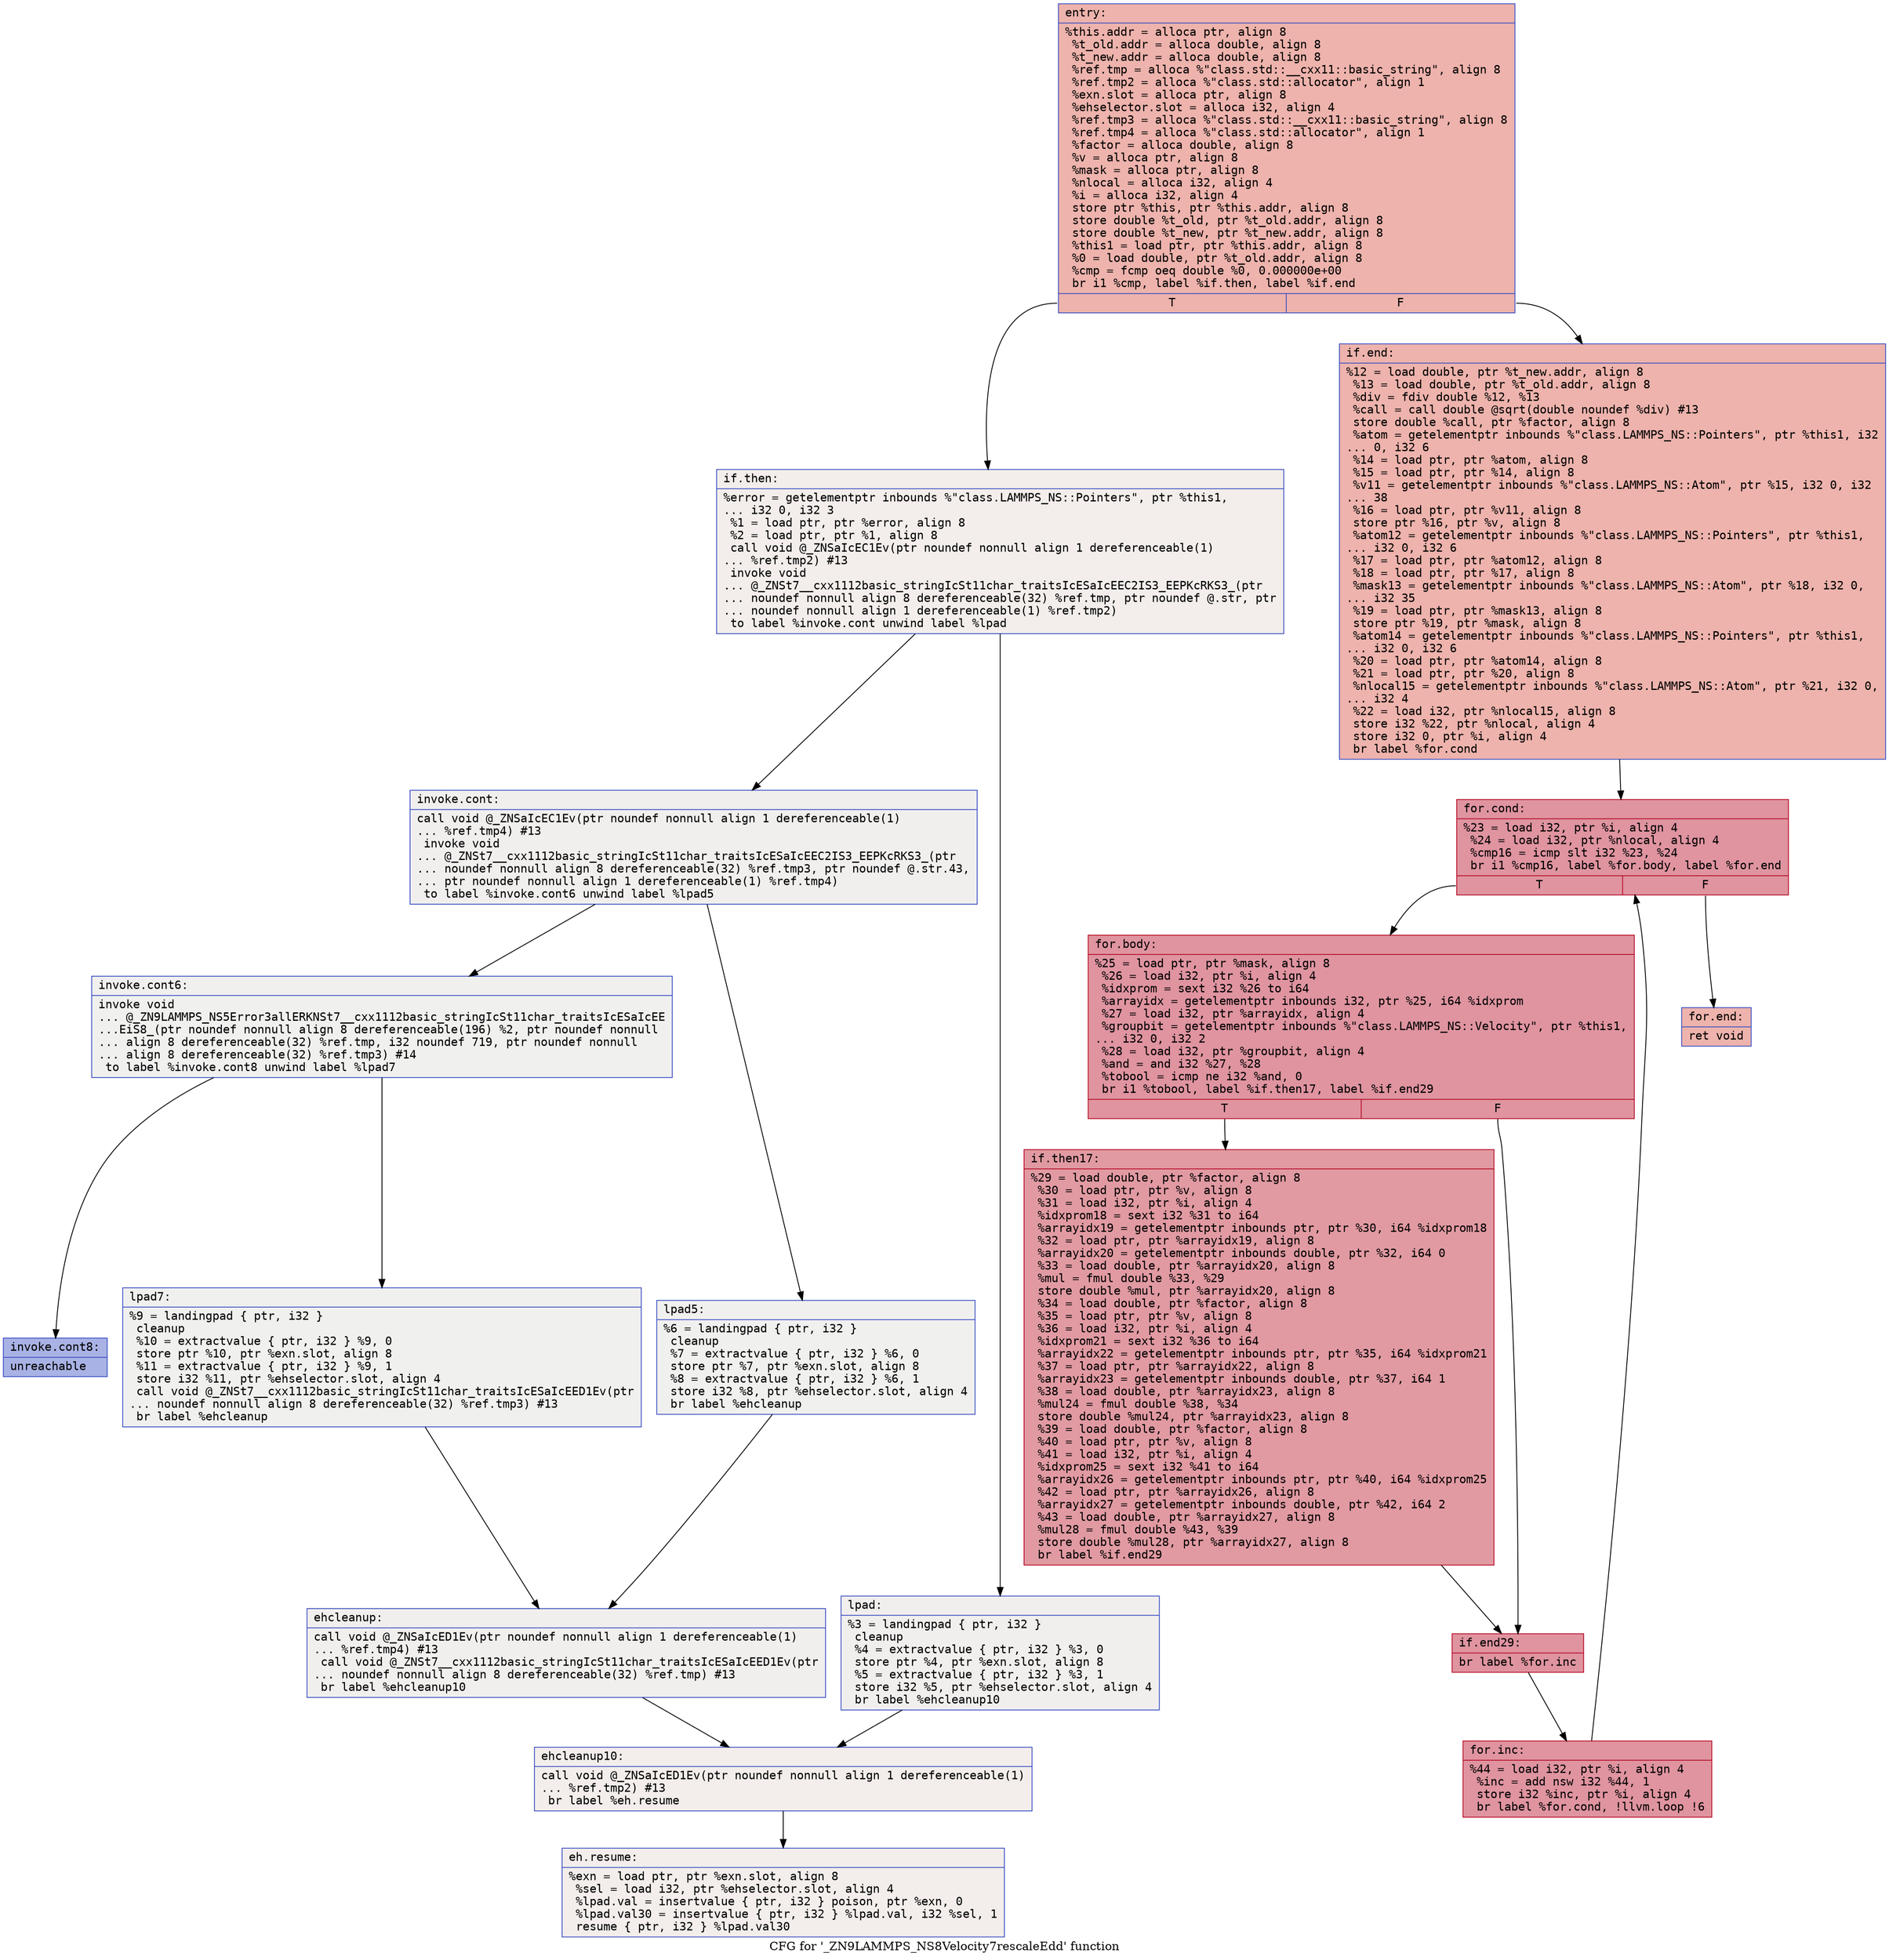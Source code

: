 digraph "CFG for '_ZN9LAMMPS_NS8Velocity7rescaleEdd' function" {
	label="CFG for '_ZN9LAMMPS_NS8Velocity7rescaleEdd' function";

	Node0x5592d94d1df0 [shape=record,color="#3d50c3ff", style=filled, fillcolor="#d6524470" fontname="Courier",label="{entry:\l|  %this.addr = alloca ptr, align 8\l  %t_old.addr = alloca double, align 8\l  %t_new.addr = alloca double, align 8\l  %ref.tmp = alloca %\"class.std::__cxx11::basic_string\", align 8\l  %ref.tmp2 = alloca %\"class.std::allocator\", align 1\l  %exn.slot = alloca ptr, align 8\l  %ehselector.slot = alloca i32, align 4\l  %ref.tmp3 = alloca %\"class.std::__cxx11::basic_string\", align 8\l  %ref.tmp4 = alloca %\"class.std::allocator\", align 1\l  %factor = alloca double, align 8\l  %v = alloca ptr, align 8\l  %mask = alloca ptr, align 8\l  %nlocal = alloca i32, align 4\l  %i = alloca i32, align 4\l  store ptr %this, ptr %this.addr, align 8\l  store double %t_old, ptr %t_old.addr, align 8\l  store double %t_new, ptr %t_new.addr, align 8\l  %this1 = load ptr, ptr %this.addr, align 8\l  %0 = load double, ptr %t_old.addr, align 8\l  %cmp = fcmp oeq double %0, 0.000000e+00\l  br i1 %cmp, label %if.then, label %if.end\l|{<s0>T|<s1>F}}"];
	Node0x5592d94d1df0:s0 -> Node0x5592d956e510[tooltip="entry -> if.then\nProbability 0.00%" ];
	Node0x5592d94d1df0:s1 -> Node0x5592d956e580[tooltip="entry -> if.end\nProbability 100.00%" ];
	Node0x5592d956e510 [shape=record,color="#3d50c3ff", style=filled, fillcolor="#e5d8d170" fontname="Courier",label="{if.then:\l|  %error = getelementptr inbounds %\"class.LAMMPS_NS::Pointers\", ptr %this1,\l... i32 0, i32 3\l  %1 = load ptr, ptr %error, align 8\l  %2 = load ptr, ptr %1, align 8\l  call void @_ZNSaIcEC1Ev(ptr noundef nonnull align 1 dereferenceable(1)\l... %ref.tmp2) #13\l  invoke void\l... @_ZNSt7__cxx1112basic_stringIcSt11char_traitsIcESaIcEEC2IS3_EEPKcRKS3_(ptr\l... noundef nonnull align 8 dereferenceable(32) %ref.tmp, ptr noundef @.str, ptr\l... noundef nonnull align 1 dereferenceable(1) %ref.tmp2)\l          to label %invoke.cont unwind label %lpad\l}"];
	Node0x5592d956e510 -> Node0x5592d956ea00[tooltip="if.then -> invoke.cont\nProbability 50.00%" ];
	Node0x5592d956e510 -> Node0x5592d956ea80[tooltip="if.then -> lpad\nProbability 50.00%" ];
	Node0x5592d956ea00 [shape=record,color="#3d50c3ff", style=filled, fillcolor="#e0dbd870" fontname="Courier",label="{invoke.cont:\l|  call void @_ZNSaIcEC1Ev(ptr noundef nonnull align 1 dereferenceable(1)\l... %ref.tmp4) #13\l  invoke void\l... @_ZNSt7__cxx1112basic_stringIcSt11char_traitsIcESaIcEEC2IS3_EEPKcRKS3_(ptr\l... noundef nonnull align 8 dereferenceable(32) %ref.tmp3, ptr noundef @.str.43,\l... ptr noundef nonnull align 1 dereferenceable(1) %ref.tmp4)\l          to label %invoke.cont6 unwind label %lpad5\l}"];
	Node0x5592d956ea00 -> Node0x5592d956ef60[tooltip="invoke.cont -> invoke.cont6\nProbability 50.00%" ];
	Node0x5592d956ea00 -> Node0x5592d956efb0[tooltip="invoke.cont -> lpad5\nProbability 50.00%" ];
	Node0x5592d956ef60 [shape=record,color="#3d50c3ff", style=filled, fillcolor="#dedcdb70" fontname="Courier",label="{invoke.cont6:\l|  invoke void\l... @_ZN9LAMMPS_NS5Error3allERKNSt7__cxx1112basic_stringIcSt11char_traitsIcESaIcEE\l...EiS8_(ptr noundef nonnull align 8 dereferenceable(196) %2, ptr noundef nonnull\l... align 8 dereferenceable(32) %ref.tmp, i32 noundef 719, ptr noundef nonnull\l... align 8 dereferenceable(32) %ref.tmp3) #14\l          to label %invoke.cont8 unwind label %lpad7\l}"];
	Node0x5592d956ef60 -> Node0x5592d956ef10[tooltip="invoke.cont6 -> invoke.cont8\nProbability 0.00%" ];
	Node0x5592d956ef60 -> Node0x5592d956f230[tooltip="invoke.cont6 -> lpad7\nProbability 100.00%" ];
	Node0x5592d956ef10 [shape=record,color="#3d50c3ff", style=filled, fillcolor="#3d50c370" fontname="Courier",label="{invoke.cont8:\l|  unreachable\l}"];
	Node0x5592d956ea80 [shape=record,color="#3d50c3ff", style=filled, fillcolor="#e0dbd870" fontname="Courier",label="{lpad:\l|  %3 = landingpad \{ ptr, i32 \}\l          cleanup\l  %4 = extractvalue \{ ptr, i32 \} %3, 0\l  store ptr %4, ptr %exn.slot, align 8\l  %5 = extractvalue \{ ptr, i32 \} %3, 1\l  store i32 %5, ptr %ehselector.slot, align 4\l  br label %ehcleanup10\l}"];
	Node0x5592d956ea80 -> Node0x5592d956f7f0[tooltip="lpad -> ehcleanup10\nProbability 100.00%" ];
	Node0x5592d956efb0 [shape=record,color="#3d50c3ff", style=filled, fillcolor="#dedcdb70" fontname="Courier",label="{lpad5:\l|  %6 = landingpad \{ ptr, i32 \}\l          cleanup\l  %7 = extractvalue \{ ptr, i32 \} %6, 0\l  store ptr %7, ptr %exn.slot, align 8\l  %8 = extractvalue \{ ptr, i32 \} %6, 1\l  store i32 %8, ptr %ehselector.slot, align 4\l  br label %ehcleanup\l}"];
	Node0x5592d956efb0 -> Node0x5592d956fb40[tooltip="lpad5 -> ehcleanup\nProbability 100.00%" ];
	Node0x5592d956f230 [shape=record,color="#3d50c3ff", style=filled, fillcolor="#dedcdb70" fontname="Courier",label="{lpad7:\l|  %9 = landingpad \{ ptr, i32 \}\l          cleanup\l  %10 = extractvalue \{ ptr, i32 \} %9, 0\l  store ptr %10, ptr %exn.slot, align 8\l  %11 = extractvalue \{ ptr, i32 \} %9, 1\l  store i32 %11, ptr %ehselector.slot, align 4\l  call void @_ZNSt7__cxx1112basic_stringIcSt11char_traitsIcESaIcEED1Ev(ptr\l... noundef nonnull align 8 dereferenceable(32) %ref.tmp3) #13\l  br label %ehcleanup\l}"];
	Node0x5592d956f230 -> Node0x5592d956fb40[tooltip="lpad7 -> ehcleanup\nProbability 100.00%" ];
	Node0x5592d956fb40 [shape=record,color="#3d50c3ff", style=filled, fillcolor="#e0dbd870" fontname="Courier",label="{ehcleanup:\l|  call void @_ZNSaIcED1Ev(ptr noundef nonnull align 1 dereferenceable(1)\l... %ref.tmp4) #13\l  call void @_ZNSt7__cxx1112basic_stringIcSt11char_traitsIcESaIcEED1Ev(ptr\l... noundef nonnull align 8 dereferenceable(32) %ref.tmp) #13\l  br label %ehcleanup10\l}"];
	Node0x5592d956fb40 -> Node0x5592d956f7f0[tooltip="ehcleanup -> ehcleanup10\nProbability 100.00%" ];
	Node0x5592d956f7f0 [shape=record,color="#3d50c3ff", style=filled, fillcolor="#e5d8d170" fontname="Courier",label="{ehcleanup10:\l|  call void @_ZNSaIcED1Ev(ptr noundef nonnull align 1 dereferenceable(1)\l... %ref.tmp2) #13\l  br label %eh.resume\l}"];
	Node0x5592d956f7f0 -> Node0x5592d95703f0[tooltip="ehcleanup10 -> eh.resume\nProbability 100.00%" ];
	Node0x5592d956e580 [shape=record,color="#3d50c3ff", style=filled, fillcolor="#d6524470" fontname="Courier",label="{if.end:\l|  %12 = load double, ptr %t_new.addr, align 8\l  %13 = load double, ptr %t_old.addr, align 8\l  %div = fdiv double %12, %13\l  %call = call double @sqrt(double noundef %div) #13\l  store double %call, ptr %factor, align 8\l  %atom = getelementptr inbounds %\"class.LAMMPS_NS::Pointers\", ptr %this1, i32\l... 0, i32 6\l  %14 = load ptr, ptr %atom, align 8\l  %15 = load ptr, ptr %14, align 8\l  %v11 = getelementptr inbounds %\"class.LAMMPS_NS::Atom\", ptr %15, i32 0, i32\l... 38\l  %16 = load ptr, ptr %v11, align 8\l  store ptr %16, ptr %v, align 8\l  %atom12 = getelementptr inbounds %\"class.LAMMPS_NS::Pointers\", ptr %this1,\l... i32 0, i32 6\l  %17 = load ptr, ptr %atom12, align 8\l  %18 = load ptr, ptr %17, align 8\l  %mask13 = getelementptr inbounds %\"class.LAMMPS_NS::Atom\", ptr %18, i32 0,\l... i32 35\l  %19 = load ptr, ptr %mask13, align 8\l  store ptr %19, ptr %mask, align 8\l  %atom14 = getelementptr inbounds %\"class.LAMMPS_NS::Pointers\", ptr %this1,\l... i32 0, i32 6\l  %20 = load ptr, ptr %atom14, align 8\l  %21 = load ptr, ptr %20, align 8\l  %nlocal15 = getelementptr inbounds %\"class.LAMMPS_NS::Atom\", ptr %21, i32 0,\l... i32 4\l  %22 = load i32, ptr %nlocal15, align 8\l  store i32 %22, ptr %nlocal, align 4\l  store i32 0, ptr %i, align 4\l  br label %for.cond\l}"];
	Node0x5592d956e580 -> Node0x5592d9571460[tooltip="if.end -> for.cond\nProbability 100.00%" ];
	Node0x5592d9571460 [shape=record,color="#b70d28ff", style=filled, fillcolor="#b70d2870" fontname="Courier",label="{for.cond:\l|  %23 = load i32, ptr %i, align 4\l  %24 = load i32, ptr %nlocal, align 4\l  %cmp16 = icmp slt i32 %23, %24\l  br i1 %cmp16, label %for.body, label %for.end\l|{<s0>T|<s1>F}}"];
	Node0x5592d9571460:s0 -> Node0x5592d9571700[tooltip="for.cond -> for.body\nProbability 96.88%" ];
	Node0x5592d9571460:s1 -> Node0x5592d9571780[tooltip="for.cond -> for.end\nProbability 3.12%" ];
	Node0x5592d9571700 [shape=record,color="#b70d28ff", style=filled, fillcolor="#b70d2870" fontname="Courier",label="{for.body:\l|  %25 = load ptr, ptr %mask, align 8\l  %26 = load i32, ptr %i, align 4\l  %idxprom = sext i32 %26 to i64\l  %arrayidx = getelementptr inbounds i32, ptr %25, i64 %idxprom\l  %27 = load i32, ptr %arrayidx, align 4\l  %groupbit = getelementptr inbounds %\"class.LAMMPS_NS::Velocity\", ptr %this1,\l... i32 0, i32 2\l  %28 = load i32, ptr %groupbit, align 4\l  %and = and i32 %27, %28\l  %tobool = icmp ne i32 %and, 0\l  br i1 %tobool, label %if.then17, label %if.end29\l|{<s0>T|<s1>F}}"];
	Node0x5592d9571700:s0 -> Node0x5592d956ead0[tooltip="for.body -> if.then17\nProbability 62.50%" ];
	Node0x5592d9571700:s1 -> Node0x5592d956eb50[tooltip="for.body -> if.end29\nProbability 37.50%" ];
	Node0x5592d956ead0 [shape=record,color="#b70d28ff", style=filled, fillcolor="#bb1b2c70" fontname="Courier",label="{if.then17:\l|  %29 = load double, ptr %factor, align 8\l  %30 = load ptr, ptr %v, align 8\l  %31 = load i32, ptr %i, align 4\l  %idxprom18 = sext i32 %31 to i64\l  %arrayidx19 = getelementptr inbounds ptr, ptr %30, i64 %idxprom18\l  %32 = load ptr, ptr %arrayidx19, align 8\l  %arrayidx20 = getelementptr inbounds double, ptr %32, i64 0\l  %33 = load double, ptr %arrayidx20, align 8\l  %mul = fmul double %33, %29\l  store double %mul, ptr %arrayidx20, align 8\l  %34 = load double, ptr %factor, align 8\l  %35 = load ptr, ptr %v, align 8\l  %36 = load i32, ptr %i, align 4\l  %idxprom21 = sext i32 %36 to i64\l  %arrayidx22 = getelementptr inbounds ptr, ptr %35, i64 %idxprom21\l  %37 = load ptr, ptr %arrayidx22, align 8\l  %arrayidx23 = getelementptr inbounds double, ptr %37, i64 1\l  %38 = load double, ptr %arrayidx23, align 8\l  %mul24 = fmul double %38, %34\l  store double %mul24, ptr %arrayidx23, align 8\l  %39 = load double, ptr %factor, align 8\l  %40 = load ptr, ptr %v, align 8\l  %41 = load i32, ptr %i, align 4\l  %idxprom25 = sext i32 %41 to i64\l  %arrayidx26 = getelementptr inbounds ptr, ptr %40, i64 %idxprom25\l  %42 = load ptr, ptr %arrayidx26, align 8\l  %arrayidx27 = getelementptr inbounds double, ptr %42, i64 2\l  %43 = load double, ptr %arrayidx27, align 8\l  %mul28 = fmul double %43, %39\l  store double %mul28, ptr %arrayidx27, align 8\l  br label %if.end29\l}"];
	Node0x5592d956ead0 -> Node0x5592d956eb50[tooltip="if.then17 -> if.end29\nProbability 100.00%" ];
	Node0x5592d956eb50 [shape=record,color="#b70d28ff", style=filled, fillcolor="#b70d2870" fontname="Courier",label="{if.end29:\l|  br label %for.inc\l}"];
	Node0x5592d956eb50 -> Node0x5592d95735a0[tooltip="if.end29 -> for.inc\nProbability 100.00%" ];
	Node0x5592d95735a0 [shape=record,color="#b70d28ff", style=filled, fillcolor="#b70d2870" fontname="Courier",label="{for.inc:\l|  %44 = load i32, ptr %i, align 4\l  %inc = add nsw i32 %44, 1\l  store i32 %inc, ptr %i, align 4\l  br label %for.cond, !llvm.loop !6\l}"];
	Node0x5592d95735a0 -> Node0x5592d9571460[tooltip="for.inc -> for.cond\nProbability 100.00%" ];
	Node0x5592d9571780 [shape=record,color="#3d50c3ff", style=filled, fillcolor="#d6524470" fontname="Courier",label="{for.end:\l|  ret void\l}"];
	Node0x5592d95703f0 [shape=record,color="#3d50c3ff", style=filled, fillcolor="#e5d8d170" fontname="Courier",label="{eh.resume:\l|  %exn = load ptr, ptr %exn.slot, align 8\l  %sel = load i32, ptr %ehselector.slot, align 4\l  %lpad.val = insertvalue \{ ptr, i32 \} poison, ptr %exn, 0\l  %lpad.val30 = insertvalue \{ ptr, i32 \} %lpad.val, i32 %sel, 1\l  resume \{ ptr, i32 \} %lpad.val30\l}"];
}
